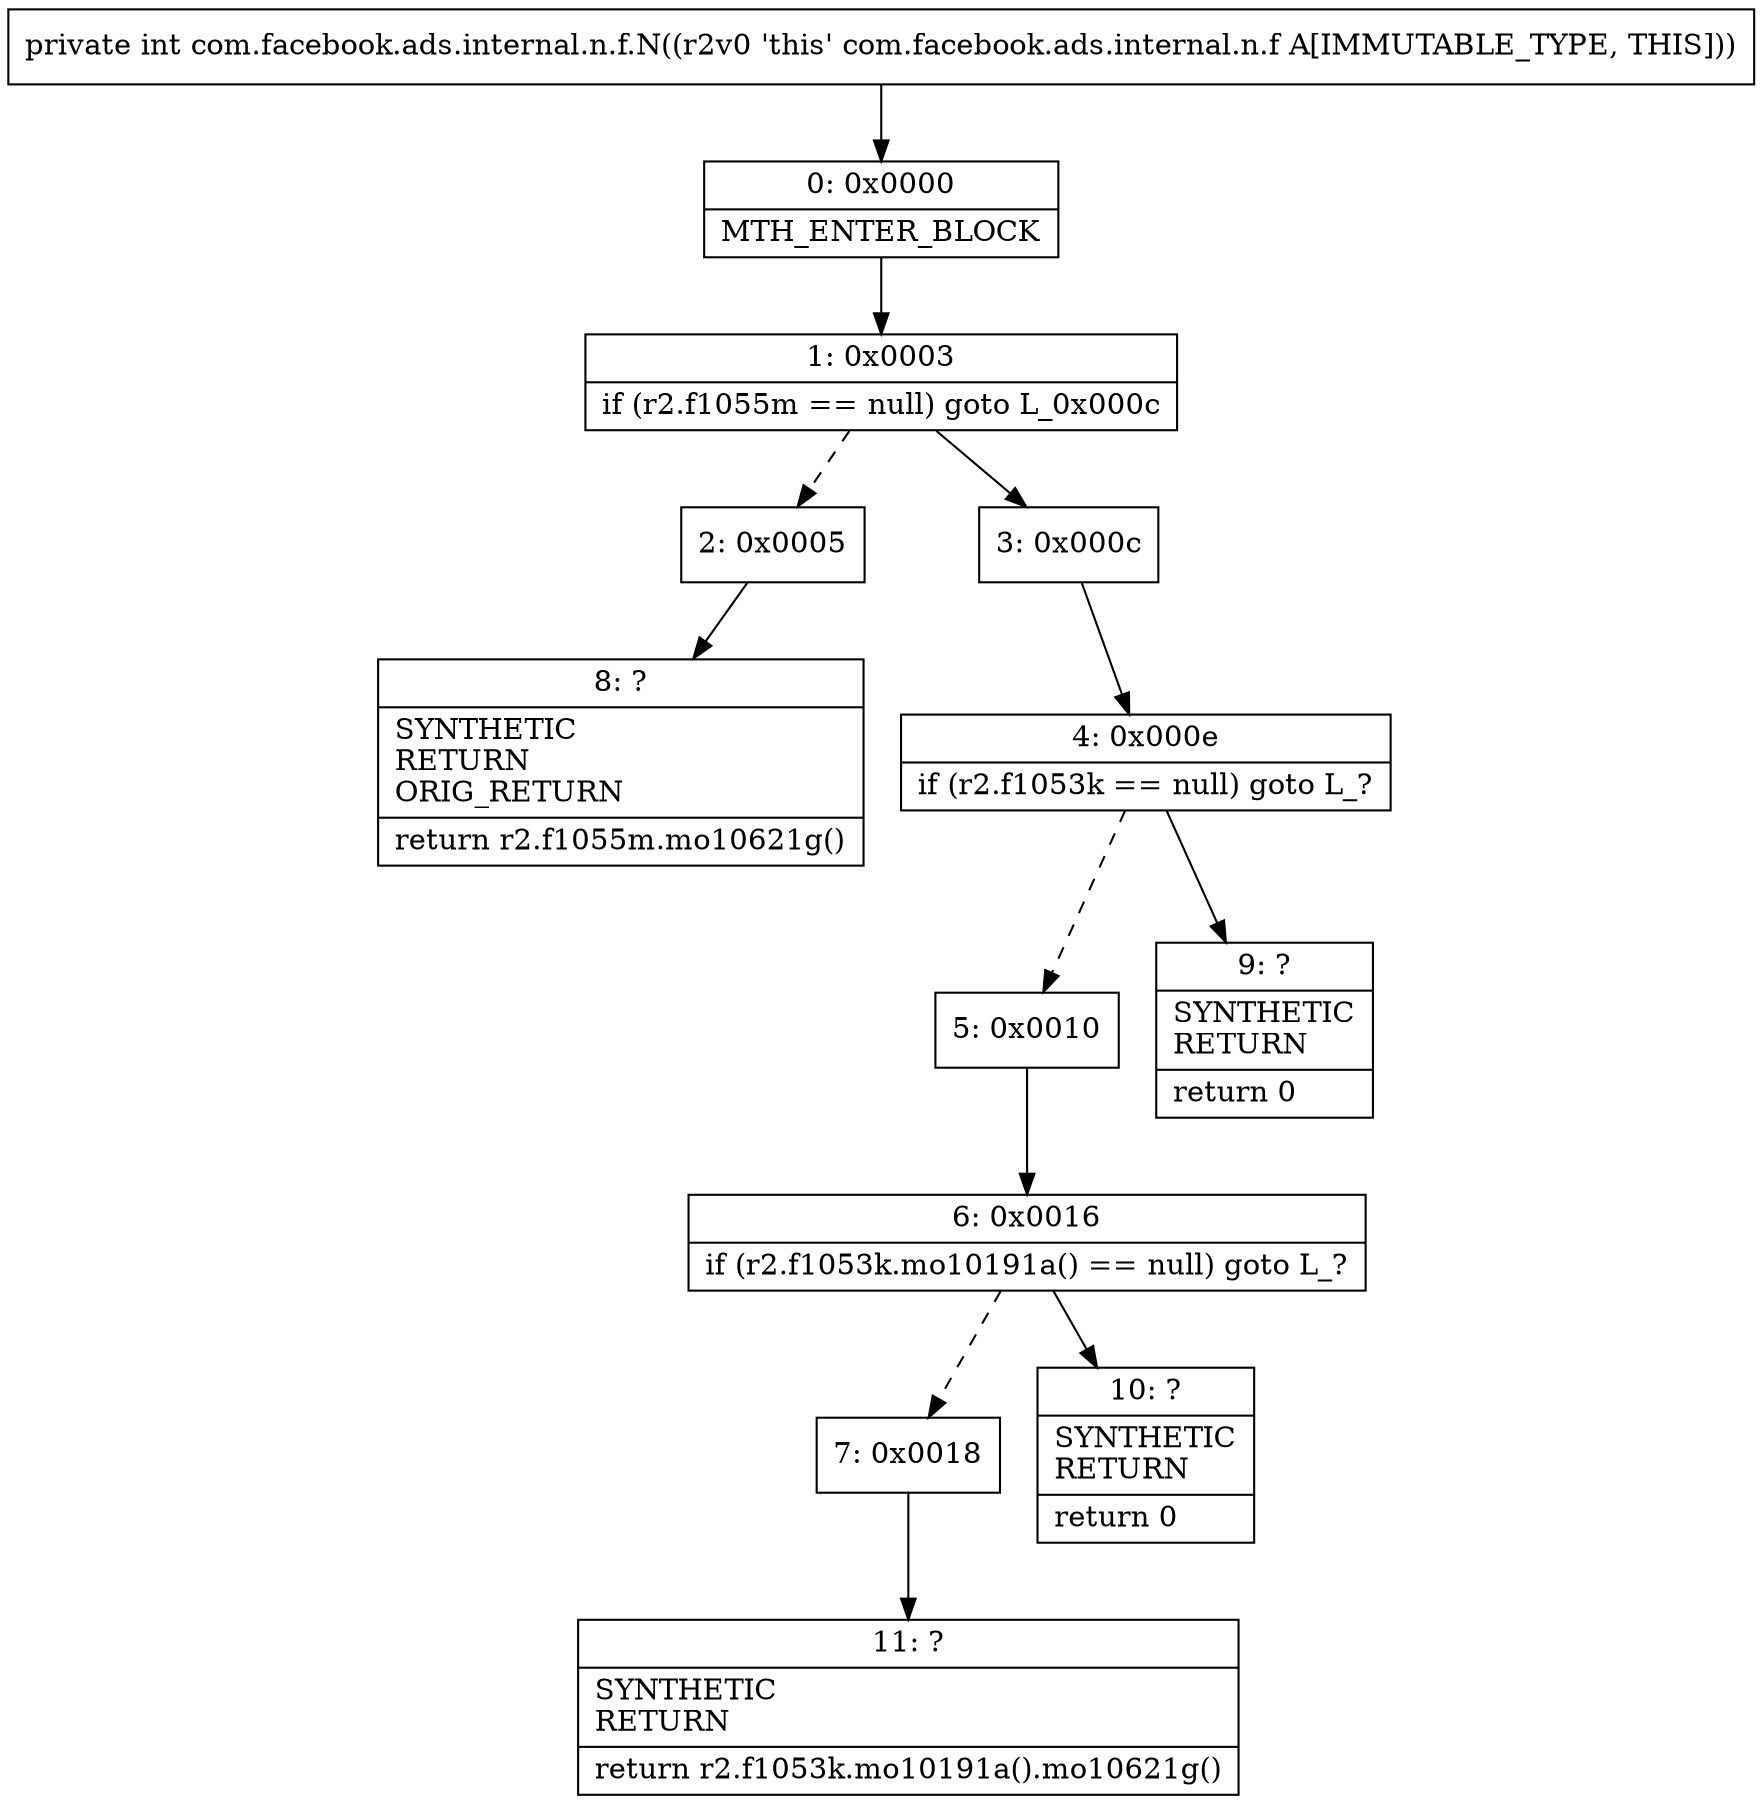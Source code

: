 digraph "CFG forcom.facebook.ads.internal.n.f.N()I" {
Node_0 [shape=record,label="{0\:\ 0x0000|MTH_ENTER_BLOCK\l}"];
Node_1 [shape=record,label="{1\:\ 0x0003|if (r2.f1055m == null) goto L_0x000c\l}"];
Node_2 [shape=record,label="{2\:\ 0x0005}"];
Node_3 [shape=record,label="{3\:\ 0x000c}"];
Node_4 [shape=record,label="{4\:\ 0x000e|if (r2.f1053k == null) goto L_?\l}"];
Node_5 [shape=record,label="{5\:\ 0x0010}"];
Node_6 [shape=record,label="{6\:\ 0x0016|if (r2.f1053k.mo10191a() == null) goto L_?\l}"];
Node_7 [shape=record,label="{7\:\ 0x0018}"];
Node_8 [shape=record,label="{8\:\ ?|SYNTHETIC\lRETURN\lORIG_RETURN\l|return r2.f1055m.mo10621g()\l}"];
Node_9 [shape=record,label="{9\:\ ?|SYNTHETIC\lRETURN\l|return 0\l}"];
Node_10 [shape=record,label="{10\:\ ?|SYNTHETIC\lRETURN\l|return 0\l}"];
Node_11 [shape=record,label="{11\:\ ?|SYNTHETIC\lRETURN\l|return r2.f1053k.mo10191a().mo10621g()\l}"];
MethodNode[shape=record,label="{private int com.facebook.ads.internal.n.f.N((r2v0 'this' com.facebook.ads.internal.n.f A[IMMUTABLE_TYPE, THIS])) }"];
MethodNode -> Node_0;
Node_0 -> Node_1;
Node_1 -> Node_2[style=dashed];
Node_1 -> Node_3;
Node_2 -> Node_8;
Node_3 -> Node_4;
Node_4 -> Node_5[style=dashed];
Node_4 -> Node_9;
Node_5 -> Node_6;
Node_6 -> Node_7[style=dashed];
Node_6 -> Node_10;
Node_7 -> Node_11;
}

